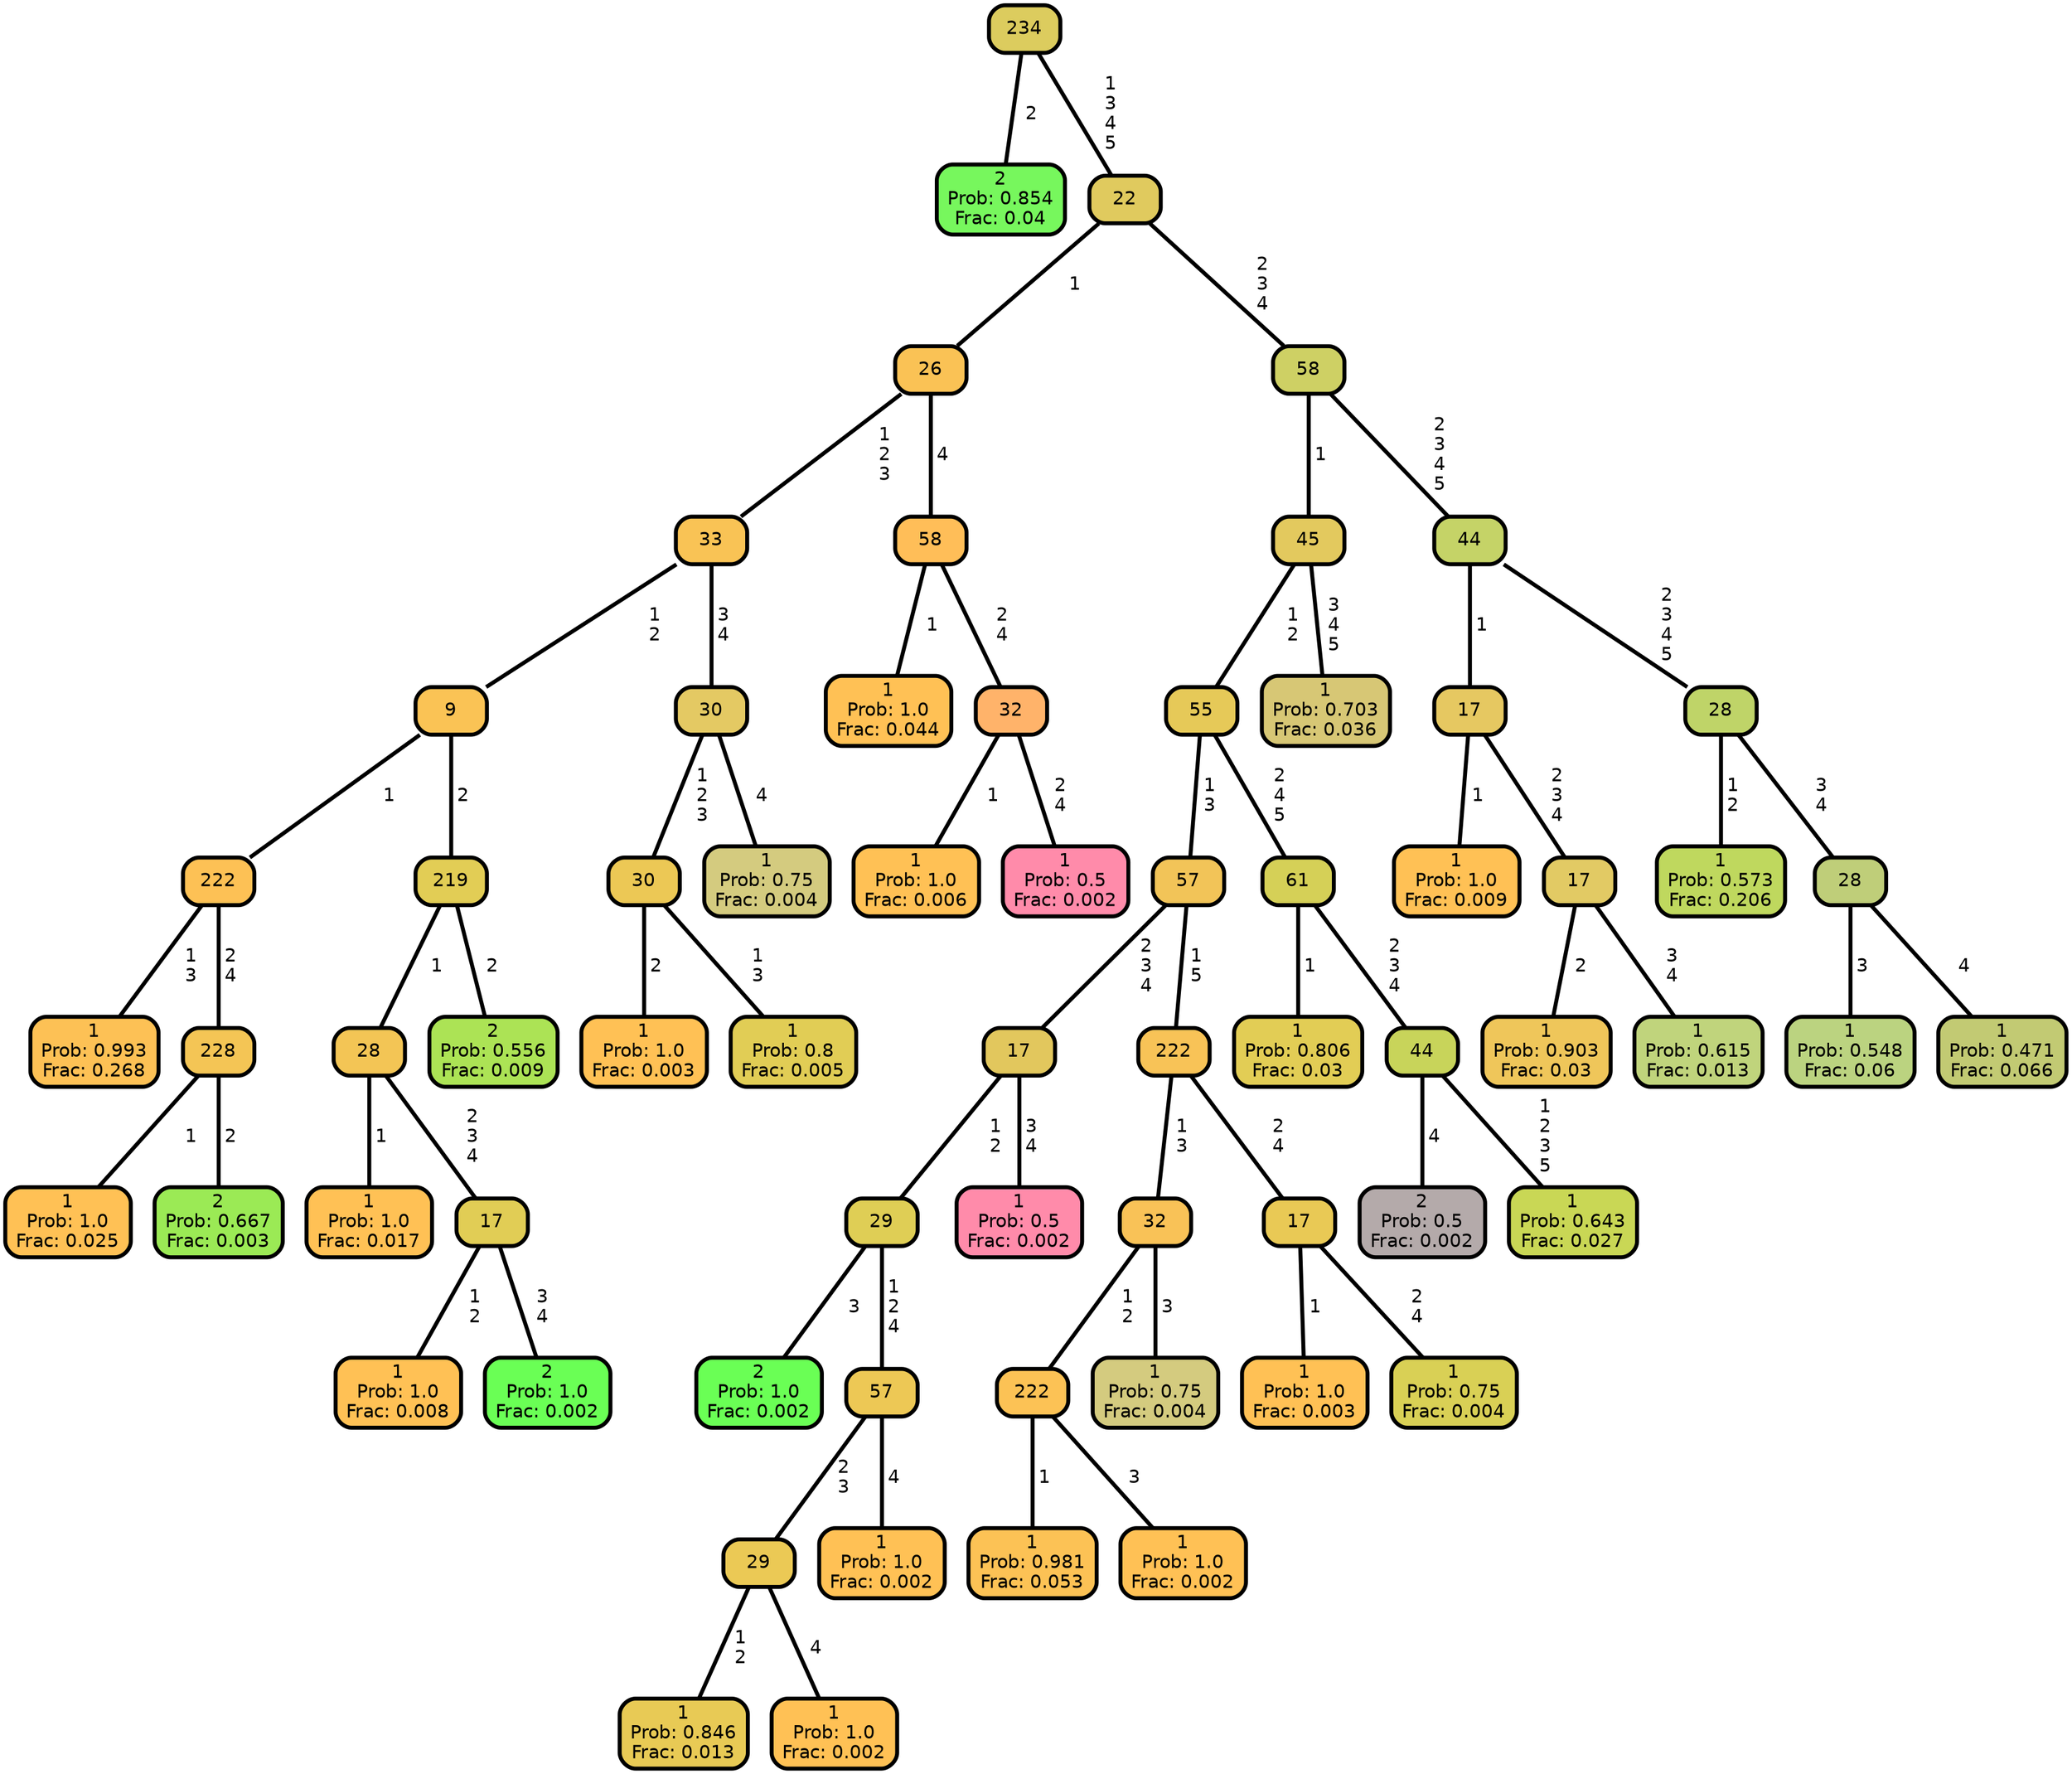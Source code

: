 graph Tree {
node [shape=box, style="filled, rounded",color="black",penwidth="3",fontcolor="black",                 fontname=helvetica] ;
graph [ranksep="0 equally", splines=straight,                 bgcolor=transparent, dpi=200] ;
edge [fontname=helvetica, color=black] ;
0 [label="2
Prob: 0.854
Frac: 0.04", fillcolor="#77f75d"] ;
1 [label="234", fillcolor="#dccc5e"] ;
2 [label="1
Prob: 0.993
Frac: 0.268", fillcolor="#fdc155"] ;
3 [label="222", fillcolor="#fdc155"] ;
4 [label="1
Prob: 1.0
Frac: 0.025", fillcolor="#ffc155"] ;
5 [label="228", fillcolor="#f4c555"] ;
6 [label="2
Prob: 0.667
Frac: 0.003", fillcolor="#9bea55"] ;
7 [label="9", fillcolor="#fac355"] ;
8 [label="1
Prob: 1.0
Frac: 0.017", fillcolor="#ffc155"] ;
9 [label="28", fillcolor="#f3c555"] ;
10 [label="1
Prob: 1.0
Frac: 0.008", fillcolor="#ffc155"] ;
11 [label="17", fillcolor="#e1cd55"] ;
12 [label="2
Prob: 1.0
Frac: 0.002", fillcolor="#6aff55"] ;
13 [label="219", fillcolor="#e2cd55"] ;
14 [label="2
Prob: 0.556
Frac: 0.009", fillcolor="#ace355"] ;
15 [label="33", fillcolor="#f9c355"] ;
16 [label="1
Prob: 1.0
Frac: 0.003", fillcolor="#ffc155"] ;
17 [label="30", fillcolor="#ecc855"] ;
18 [label="1
Prob: 0.8
Frac: 0.005", fillcolor="#e1cd55"] ;
19 [label="30", fillcolor="#e4c963"] ;
20 [label="1
Prob: 0.75
Frac: 0.004", fillcolor="#d4cb7f"] ;
21 [label="26", fillcolor="#fac255"] ;
22 [label="1
Prob: 1.0
Frac: 0.044", fillcolor="#ffc155"] ;
23 [label="58", fillcolor="#ffbe58"] ;
24 [label="1
Prob: 1.0
Frac: 0.006", fillcolor="#ffc155"] ;
25 [label="32", fillcolor="#ffb36a"] ;
26 [label="1
Prob: 0.5
Frac: 0.002", fillcolor="#ff8baa"] ;
27 [label="22", fillcolor="#e0ca5e"] ;
28 [label="2
Prob: 1.0
Frac: 0.002", fillcolor="#6aff55"] ;
29 [label="29", fillcolor="#dfce55"] ;
30 [label="1
Prob: 0.846
Frac: 0.013", fillcolor="#e8ca55"] ;
31 [label="29", fillcolor="#ebc955"] ;
32 [label="1
Prob: 1.0
Frac: 0.002", fillcolor="#ffc155"] ;
33 [label="57", fillcolor="#edc855"] ;
34 [label="1
Prob: 1.0
Frac: 0.002", fillcolor="#ffc155"] ;
35 [label="17", fillcolor="#e2c75d"] ;
36 [label="1
Prob: 0.5
Frac: 0.002", fillcolor="#ff8baa"] ;
37 [label="57", fillcolor="#f2c458"] ;
38 [label="1
Prob: 0.981
Frac: 0.053", fillcolor="#fcc255"] ;
39 [label="222", fillcolor="#fcc255"] ;
40 [label="1
Prob: 1.0
Frac: 0.002", fillcolor="#ffc155"] ;
41 [label="32", fillcolor="#f9c257"] ;
42 [label="1
Prob: 0.75
Frac: 0.004", fillcolor="#d4cb7f"] ;
43 [label="222", fillcolor="#f8c357"] ;
44 [label="1
Prob: 1.0
Frac: 0.003", fillcolor="#ffc155"] ;
45 [label="17", fillcolor="#e9c955"] ;
46 [label="1
Prob: 0.75
Frac: 0.004", fillcolor="#d9d055"] ;
47 [label="55", fillcolor="#e6c958"] ;
48 [label="1
Prob: 0.806
Frac: 0.03", fillcolor="#e2cd55"] ;
49 [label="61", fillcolor="#d5d057"] ;
50 [label="2
Prob: 0.5
Frac: 0.002", fillcolor="#b4aaaa"] ;
51 [label="44", fillcolor="#c8d45a"] ;
52 [label="1
Prob: 0.643
Frac: 0.027", fillcolor="#c9d755"] ;
53 [label="45", fillcolor="#e3c95e"] ;
54 [label="1
Prob: 0.703
Frac: 0.036", fillcolor="#d7c775"] ;
55 [label="58", fillcolor="#ced064"] ;
56 [label="1
Prob: 1.0
Frac: 0.009", fillcolor="#ffc155"] ;
57 [label="17", fillcolor="#e6c861"] ;
58 [label="1
Prob: 0.903
Frac: 0.03", fillcolor="#efc65a"] ;
59 [label="17", fillcolor="#e2ca64"] ;
60 [label="1
Prob: 0.615
Frac: 0.013", fillcolor="#c0d47c"] ;
61 [label="44", fillcolor="#c5d367"] ;
62 [label="1
Prob: 0.573
Frac: 0.206", fillcolor="#bfd85e"] ;
63 [label="28", fillcolor="#bfd468"] ;
64 [label="1
Prob: 0.548
Frac: 0.06", fillcolor="#bbd380"] ;
65 [label="28", fillcolor="#bfce79"] ;
66 [label="1
Prob: 0.471
Frac: 0.066", fillcolor="#c2ca73"] ;
1 -- 0 [label=" 2",penwidth=3] ;
1 -- 27 [label=" 1\n 3\n 4\n 5",penwidth=3] ;
3 -- 2 [label=" 1\n 3",penwidth=3] ;
3 -- 5 [label=" 2\n 4",penwidth=3] ;
5 -- 4 [label=" 1",penwidth=3] ;
5 -- 6 [label=" 2",penwidth=3] ;
7 -- 3 [label=" 1",penwidth=3] ;
7 -- 13 [label=" 2",penwidth=3] ;
9 -- 8 [label=" 1",penwidth=3] ;
9 -- 11 [label=" 2\n 3\n 4",penwidth=3] ;
11 -- 10 [label=" 1\n 2",penwidth=3] ;
11 -- 12 [label=" 3\n 4",penwidth=3] ;
13 -- 9 [label=" 1",penwidth=3] ;
13 -- 14 [label=" 2",penwidth=3] ;
15 -- 7 [label=" 1\n 2",penwidth=3] ;
15 -- 19 [label=" 3\n 4",penwidth=3] ;
17 -- 16 [label=" 2",penwidth=3] ;
17 -- 18 [label=" 1\n 3",penwidth=3] ;
19 -- 17 [label=" 1\n 2\n 3",penwidth=3] ;
19 -- 20 [label=" 4",penwidth=3] ;
21 -- 15 [label=" 1\n 2\n 3",penwidth=3] ;
21 -- 23 [label=" 4",penwidth=3] ;
23 -- 22 [label=" 1",penwidth=3] ;
23 -- 25 [label=" 2\n 4",penwidth=3] ;
25 -- 24 [label=" 1",penwidth=3] ;
25 -- 26 [label=" 2\n 4",penwidth=3] ;
27 -- 21 [label=" 1",penwidth=3] ;
27 -- 55 [label=" 2\n 3\n 4",penwidth=3] ;
29 -- 28 [label=" 3",penwidth=3] ;
29 -- 33 [label=" 1\n 2\n 4",penwidth=3] ;
31 -- 30 [label=" 1\n 2",penwidth=3] ;
31 -- 32 [label=" 4",penwidth=3] ;
33 -- 31 [label=" 2\n 3",penwidth=3] ;
33 -- 34 [label=" 4",penwidth=3] ;
35 -- 29 [label=" 1\n 2",penwidth=3] ;
35 -- 36 [label=" 3\n 4",penwidth=3] ;
37 -- 35 [label=" 2\n 3\n 4",penwidth=3] ;
37 -- 43 [label=" 1\n 5",penwidth=3] ;
39 -- 38 [label=" 1",penwidth=3] ;
39 -- 40 [label=" 3",penwidth=3] ;
41 -- 39 [label=" 1\n 2",penwidth=3] ;
41 -- 42 [label=" 3",penwidth=3] ;
43 -- 41 [label=" 1\n 3",penwidth=3] ;
43 -- 45 [label=" 2\n 4",penwidth=3] ;
45 -- 44 [label=" 1",penwidth=3] ;
45 -- 46 [label=" 2\n 4",penwidth=3] ;
47 -- 37 [label=" 1\n 3",penwidth=3] ;
47 -- 49 [label=" 2\n 4\n 5",penwidth=3] ;
49 -- 48 [label=" 1",penwidth=3] ;
49 -- 51 [label=" 2\n 3\n 4",penwidth=3] ;
51 -- 50 [label=" 4",penwidth=3] ;
51 -- 52 [label=" 1\n 2\n 3\n 5",penwidth=3] ;
53 -- 47 [label=" 1\n 2",penwidth=3] ;
53 -- 54 [label=" 3\n 4\n 5",penwidth=3] ;
55 -- 53 [label=" 1",penwidth=3] ;
55 -- 61 [label=" 2\n 3\n 4\n 5",penwidth=3] ;
57 -- 56 [label=" 1",penwidth=3] ;
57 -- 59 [label=" 2\n 3\n 4",penwidth=3] ;
59 -- 58 [label=" 2",penwidth=3] ;
59 -- 60 [label=" 3\n 4",penwidth=3] ;
61 -- 57 [label=" 1",penwidth=3] ;
61 -- 63 [label=" 2\n 3\n 4\n 5",penwidth=3] ;
63 -- 62 [label=" 1\n 2",penwidth=3] ;
63 -- 65 [label=" 3\n 4",penwidth=3] ;
65 -- 64 [label=" 3",penwidth=3] ;
65 -- 66 [label=" 4",penwidth=3] ;
{rank = same;}}